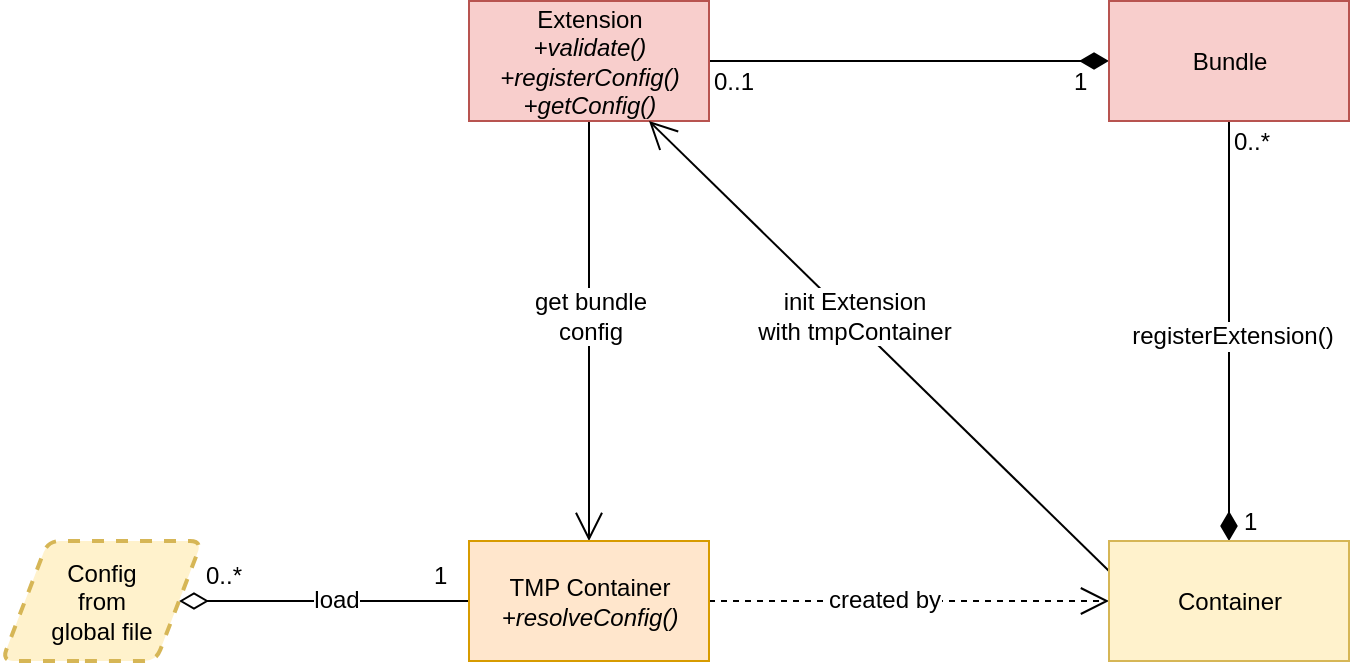 <mxfile version="12.1.0" type="device" pages="1"><diagram id="wy-XM2zsKkxzaVxVyDxS" name="Page-1"><mxGraphModel dx="2184" dy="1536" grid="1" gridSize="10" guides="1" tooltips="1" connect="1" arrows="1" fold="1" page="1" pageScale="1" pageWidth="1169" pageHeight="827" math="0" shadow="0"><root><mxCell id="0"/><mxCell id="1" parent="0"/><mxCell id="o6KYP-ODnF_0kMmsq3aL-5" value="" style="edgeStyle=orthogonalEdgeStyle;rounded=0;orthogonalLoop=1;jettySize=auto;html=1;endArrow=diamondThin;endFill=1;endSize=12;" edge="1" parent="1" source="o6KYP-ODnF_0kMmsq3aL-1" target="o6KYP-ODnF_0kMmsq3aL-4"><mxGeometry relative="1" as="geometry"/></mxCell><mxCell id="o6KYP-ODnF_0kMmsq3aL-7" value="" style="edgeStyle=orthogonalEdgeStyle;rounded=0;orthogonalLoop=1;jettySize=auto;html=1;endSize=12;endArrow=open;endFill=0;" edge="1" parent="1" source="o6KYP-ODnF_0kMmsq3aL-1" target="o6KYP-ODnF_0kMmsq3aL-6"><mxGeometry relative="1" as="geometry"/></mxCell><mxCell id="o6KYP-ODnF_0kMmsq3aL-30" value="get bundle&lt;br&gt;config" style="text;html=1;resizable=0;points=[];align=center;verticalAlign=middle;labelBackgroundColor=#ffffff;" vertex="1" connectable="0" parent="o6KYP-ODnF_0kMmsq3aL-7"><mxGeometry x="-0.075" relative="1" as="geometry"><mxPoint as="offset"/></mxGeometry></mxCell><mxCell id="o6KYP-ODnF_0kMmsq3aL-1" value="Extension&lt;br&gt;&lt;i&gt;+validate()&lt;br&gt;+registerConfig()&lt;br&gt;+getConfig()&lt;/i&gt;" style="rounded=0;whiteSpace=wrap;html=1;fillColor=#f8cecc;strokeColor=#b85450;" vertex="1" parent="1"><mxGeometry x="373.5" y="248.5" width="120" height="60" as="geometry"/></mxCell><mxCell id="o6KYP-ODnF_0kMmsq3aL-11" style="edgeStyle=orthogonalEdgeStyle;rounded=0;orthogonalLoop=1;jettySize=auto;html=1;exitX=0;exitY=0.5;exitDx=0;exitDy=0;entryX=1;entryY=0.5;entryDx=0;entryDy=0;endArrow=diamondThin;endFill=0;jumpSize=6;endSize=12;" edge="1" parent="1" source="o6KYP-ODnF_0kMmsq3aL-6" target="o6KYP-ODnF_0kMmsq3aL-10"><mxGeometry relative="1" as="geometry"/></mxCell><mxCell id="o6KYP-ODnF_0kMmsq3aL-13" value="load" style="text;html=1;resizable=0;points=[];align=center;verticalAlign=middle;labelBackgroundColor=#ffffff;" vertex="1" connectable="0" parent="o6KYP-ODnF_0kMmsq3aL-11"><mxGeometry x="-0.081" y="-1" relative="1" as="geometry"><mxPoint as="offset"/></mxGeometry></mxCell><mxCell id="o6KYP-ODnF_0kMmsq3aL-19" value="" style="edgeStyle=orthogonalEdgeStyle;rounded=0;jumpSize=6;orthogonalLoop=1;jettySize=auto;html=1;endArrow=open;endFill=0;endSize=12;dashed=1;" edge="1" parent="1" source="o6KYP-ODnF_0kMmsq3aL-6" target="o6KYP-ODnF_0kMmsq3aL-16"><mxGeometry relative="1" as="geometry"/></mxCell><mxCell id="o6KYP-ODnF_0kMmsq3aL-21" value="created by" style="text;html=1;resizable=0;points=[];align=center;verticalAlign=middle;labelBackgroundColor=#ffffff;" vertex="1" connectable="0" parent="o6KYP-ODnF_0kMmsq3aL-19"><mxGeometry x="-0.125" y="1" relative="1" as="geometry"><mxPoint as="offset"/></mxGeometry></mxCell><mxCell id="o6KYP-ODnF_0kMmsq3aL-6" value="TMP Container&lt;br&gt;&lt;i&gt;+resolveConfig()&lt;/i&gt;" style="rounded=0;whiteSpace=wrap;html=1;fillColor=#ffe6cc;strokeColor=#d79b00;" vertex="1" parent="1"><mxGeometry x="373.5" y="518.5" width="120" height="60" as="geometry"/></mxCell><mxCell id="o6KYP-ODnF_0kMmsq3aL-17" value="" style="edgeStyle=orthogonalEdgeStyle;rounded=0;jumpSize=6;orthogonalLoop=1;jettySize=auto;html=1;endArrow=diamondThin;endFill=1;endSize=12;" edge="1" parent="1" source="o6KYP-ODnF_0kMmsq3aL-4" target="o6KYP-ODnF_0kMmsq3aL-16"><mxGeometry relative="1" as="geometry"/></mxCell><mxCell id="o6KYP-ODnF_0kMmsq3aL-24" value="registerExtension()" style="text;html=1;resizable=0;points=[];align=center;verticalAlign=middle;labelBackgroundColor=#ffffff;" vertex="1" connectable="0" parent="o6KYP-ODnF_0kMmsq3aL-17"><mxGeometry x="0.025" y="1" relative="1" as="geometry"><mxPoint as="offset"/></mxGeometry></mxCell><mxCell id="o6KYP-ODnF_0kMmsq3aL-4" value="Bundle" style="rounded=0;whiteSpace=wrap;html=1;fillColor=#f8cecc;strokeColor=#b85450;" vertex="1" parent="1"><mxGeometry x="693.5" y="248.5" width="120" height="60" as="geometry"/></mxCell><mxCell id="o6KYP-ODnF_0kMmsq3aL-27" style="rounded=0;jumpSize=6;orthogonalLoop=1;jettySize=auto;html=1;exitX=0;exitY=0.25;exitDx=0;exitDy=0;entryX=0.75;entryY=1;entryDx=0;entryDy=0;endArrow=open;endFill=0;endSize=12;" edge="1" parent="1" source="o6KYP-ODnF_0kMmsq3aL-16" target="o6KYP-ODnF_0kMmsq3aL-1"><mxGeometry relative="1" as="geometry"/></mxCell><mxCell id="o6KYP-ODnF_0kMmsq3aL-28" value="init Extension&lt;br&gt;with tmpContainer" style="text;html=1;resizable=0;points=[];align=center;verticalAlign=middle;labelBackgroundColor=#ffffff;" vertex="1" connectable="0" parent="o6KYP-ODnF_0kMmsq3aL-27"><mxGeometry x="0.118" y="-2" relative="1" as="geometry"><mxPoint as="offset"/></mxGeometry></mxCell><mxCell id="o6KYP-ODnF_0kMmsq3aL-16" value="Container" style="rounded=0;whiteSpace=wrap;html=1;fillColor=#fff2cc;strokeColor=#d6b656;" vertex="1" parent="1"><mxGeometry x="693.5" y="518.5" width="120" height="60" as="geometry"/></mxCell><mxCell id="o6KYP-ODnF_0kMmsq3aL-10" value="Config&lt;br&gt;from&lt;br&gt;global file" style="shape=parallelogram;html=1;strokeWidth=2;perimeter=parallelogramPerimeter;whiteSpace=wrap;rounded=1;arcSize=12;size=0.23;fillColor=#fff2cc;strokeColor=#d6b656;dashed=1;" vertex="1" parent="1"><mxGeometry x="140" y="518.5" width="100" height="60" as="geometry"/></mxCell><mxCell id="o6KYP-ODnF_0kMmsq3aL-12" value="0..*" style="text;html=1;resizable=0;points=[];autosize=1;align=left;verticalAlign=top;spacingTop=-4;" vertex="1" parent="1"><mxGeometry x="240" y="525.5" width="30" height="20" as="geometry"/></mxCell><mxCell id="o6KYP-ODnF_0kMmsq3aL-15" value="1" style="text;html=1;resizable=0;points=[];autosize=1;align=left;verticalAlign=top;spacingTop=-4;" vertex="1" parent="1"><mxGeometry x="353.5" y="525.5" width="20" height="20" as="geometry"/></mxCell><mxCell id="o6KYP-ODnF_0kMmsq3aL-22" value="0..*" style="text;html=1;resizable=0;points=[];autosize=1;align=left;verticalAlign=top;spacingTop=-4;" vertex="1" parent="1"><mxGeometry x="753.5" y="308.5" width="30" height="20" as="geometry"/></mxCell><mxCell id="o6KYP-ODnF_0kMmsq3aL-23" value="1" style="text;html=1;resizable=0;points=[];autosize=1;align=left;verticalAlign=top;spacingTop=-4;" vertex="1" parent="1"><mxGeometry x="758.5" y="498.5" width="20" height="20" as="geometry"/></mxCell><mxCell id="o6KYP-ODnF_0kMmsq3aL-25" value="0..1" style="text;html=1;resizable=0;points=[];autosize=1;align=left;verticalAlign=top;spacingTop=-4;" vertex="1" parent="1"><mxGeometry x="493.5" y="278.5" width="40" height="20" as="geometry"/></mxCell><mxCell id="o6KYP-ODnF_0kMmsq3aL-26" value="1" style="text;html=1;resizable=0;points=[];autosize=1;align=left;verticalAlign=top;spacingTop=-4;" vertex="1" parent="1"><mxGeometry x="673.5" y="278.5" width="20" height="20" as="geometry"/></mxCell></root></mxGraphModel></diagram></mxfile>